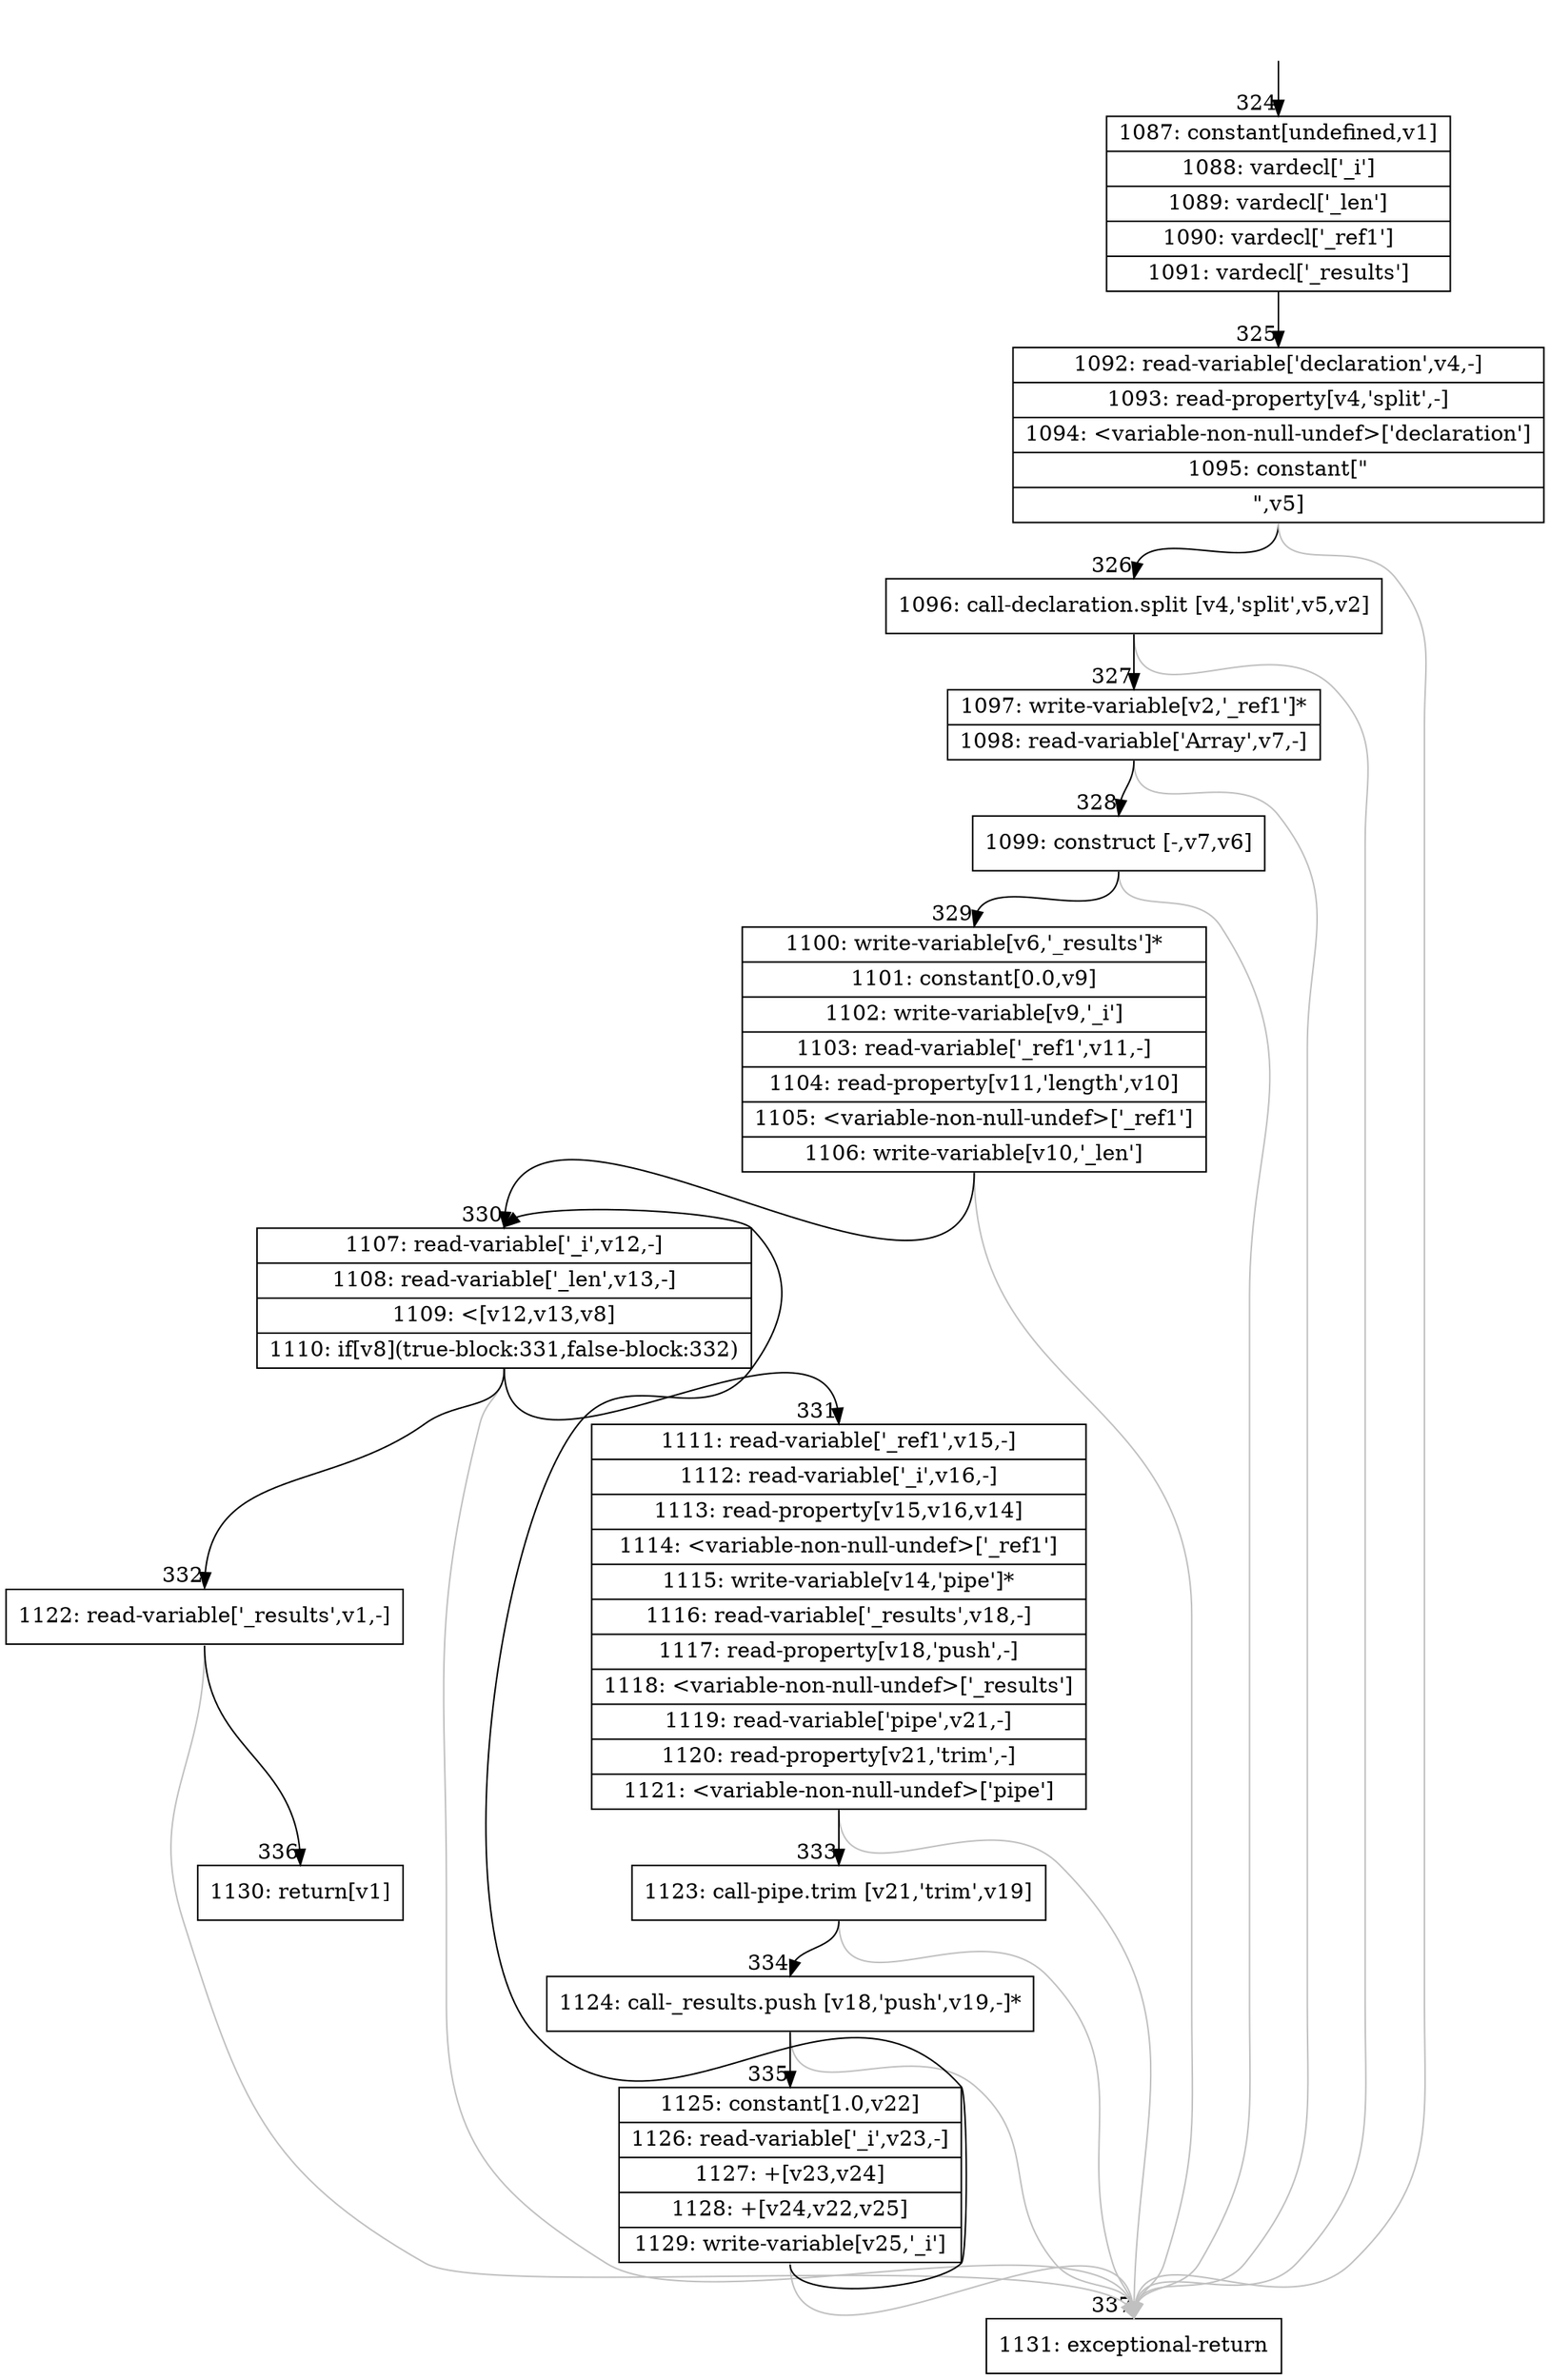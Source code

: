 digraph {
rankdir="TD"
BB_entry32[shape=none,label=""];
BB_entry32 -> BB324 [tailport=s, headport=n, headlabel="    324"]
BB324 [shape=record label="{1087: constant[undefined,v1]|1088: vardecl['_i']|1089: vardecl['_len']|1090: vardecl['_ref1']|1091: vardecl['_results']}" ] 
BB324 -> BB325 [tailport=s, headport=n, headlabel="      325"]
BB325 [shape=record label="{1092: read-variable['declaration',v4,-]|1093: read-property[v4,'split',-]|1094: \<variable-non-null-undef\>['declaration']|1095: constant[\"|\",v5]}" ] 
BB325 -> BB326 [tailport=s, headport=n, headlabel="      326"]
BB325 -> BB337 [tailport=s, headport=n, color=gray, headlabel="      337"]
BB326 [shape=record label="{1096: call-declaration.split [v4,'split',v5,v2]}" ] 
BB326 -> BB327 [tailport=s, headport=n, headlabel="      327"]
BB326 -> BB337 [tailport=s, headport=n, color=gray]
BB327 [shape=record label="{1097: write-variable[v2,'_ref1']*|1098: read-variable['Array',v7,-]}" ] 
BB327 -> BB328 [tailport=s, headport=n, headlabel="      328"]
BB327 -> BB337 [tailport=s, headport=n, color=gray]
BB328 [shape=record label="{1099: construct [-,v7,v6]}" ] 
BB328 -> BB329 [tailport=s, headport=n, headlabel="      329"]
BB328 -> BB337 [tailport=s, headport=n, color=gray]
BB329 [shape=record label="{1100: write-variable[v6,'_results']*|1101: constant[0.0,v9]|1102: write-variable[v9,'_i']|1103: read-variable['_ref1',v11,-]|1104: read-property[v11,'length',v10]|1105: \<variable-non-null-undef\>['_ref1']|1106: write-variable[v10,'_len']}" ] 
BB329 -> BB330 [tailport=s, headport=n, headlabel="      330"]
BB329 -> BB337 [tailport=s, headport=n, color=gray]
BB330 [shape=record label="{1107: read-variable['_i',v12,-]|1108: read-variable['_len',v13,-]|1109: \<[v12,v13,v8]|1110: if[v8](true-block:331,false-block:332)}" ] 
BB330 -> BB331 [tailport=s, headport=n, headlabel="      331"]
BB330 -> BB332 [tailport=s, headport=n, headlabel="      332"]
BB330 -> BB337 [tailport=s, headport=n, color=gray]
BB331 [shape=record label="{1111: read-variable['_ref1',v15,-]|1112: read-variable['_i',v16,-]|1113: read-property[v15,v16,v14]|1114: \<variable-non-null-undef\>['_ref1']|1115: write-variable[v14,'pipe']*|1116: read-variable['_results',v18,-]|1117: read-property[v18,'push',-]|1118: \<variable-non-null-undef\>['_results']|1119: read-variable['pipe',v21,-]|1120: read-property[v21,'trim',-]|1121: \<variable-non-null-undef\>['pipe']}" ] 
BB331 -> BB333 [tailport=s, headport=n, headlabel="      333"]
BB331 -> BB337 [tailport=s, headport=n, color=gray]
BB332 [shape=record label="{1122: read-variable['_results',v1,-]}" ] 
BB332 -> BB336 [tailport=s, headport=n, headlabel="      336"]
BB332 -> BB337 [tailport=s, headport=n, color=gray]
BB333 [shape=record label="{1123: call-pipe.trim [v21,'trim',v19]}" ] 
BB333 -> BB334 [tailport=s, headport=n, headlabel="      334"]
BB333 -> BB337 [tailport=s, headport=n, color=gray]
BB334 [shape=record label="{1124: call-_results.push [v18,'push',v19,-]*}" ] 
BB334 -> BB335 [tailport=s, headport=n, headlabel="      335"]
BB334 -> BB337 [tailport=s, headport=n, color=gray]
BB335 [shape=record label="{1125: constant[1.0,v22]|1126: read-variable['_i',v23,-]|1127: +[v23,v24]|1128: +[v24,v22,v25]|1129: write-variable[v25,'_i']}" ] 
BB335 -> BB330 [tailport=s, headport=n]
BB335 -> BB337 [tailport=s, headport=n, color=gray]
BB336 [shape=record label="{1130: return[v1]}" ] 
BB337 [shape=record label="{1131: exceptional-return}" ] 
//#$~ 321
}
